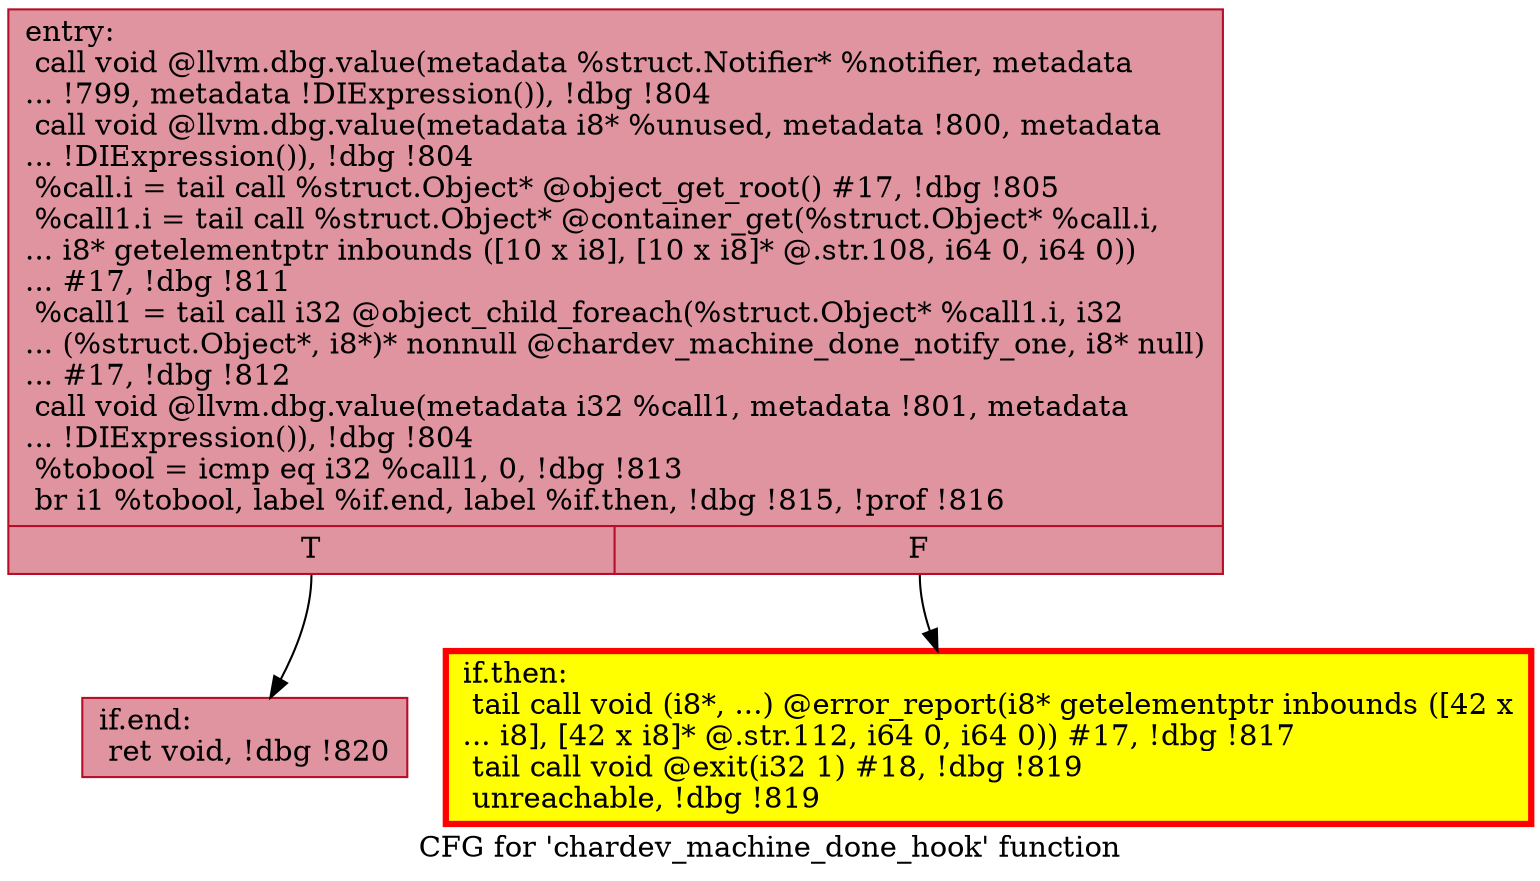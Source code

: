 digraph "CFG for 'chardev_machine_done_hook' function" {
	label="CFG for 'chardev_machine_done_hook' function";

	Node0x55fa00cd5c40 [shape=record,color="#b70d28ff", style=filled, fillcolor="#b70d2870",label="{entry:\l  call void @llvm.dbg.value(metadata %struct.Notifier* %notifier, metadata\l... !799, metadata !DIExpression()), !dbg !804\l  call void @llvm.dbg.value(metadata i8* %unused, metadata !800, metadata\l... !DIExpression()), !dbg !804\l  %call.i = tail call %struct.Object* @object_get_root() #17, !dbg !805\l  %call1.i = tail call %struct.Object* @container_get(%struct.Object* %call.i,\l... i8* getelementptr inbounds ([10 x i8], [10 x i8]* @.str.108, i64 0, i64 0))\l... #17, !dbg !811\l  %call1 = tail call i32 @object_child_foreach(%struct.Object* %call1.i, i32\l... (%struct.Object*, i8*)* nonnull @chardev_machine_done_notify_one, i8* null)\l... #17, !dbg !812\l  call void @llvm.dbg.value(metadata i32 %call1, metadata !801, metadata\l... !DIExpression()), !dbg !804\l  %tobool = icmp eq i32 %call1, 0, !dbg !813\l  br i1 %tobool, label %if.end, label %if.then, !dbg !815, !prof !816\l|{<s0>T|<s1>F}}"];
	Node0x55fa00cd5c40:s0 -> Node0x55fa00e72890;
	Node0x55fa00cd5c40:s1 -> Node0x55fa0097cd40;
	Node0x55fa0097cd40 [shape=record,penwidth=3.0, style="filled", color="red", fillcolor="yellow",label="{if.then:                                          \l  tail call void (i8*, ...) @error_report(i8* getelementptr inbounds ([42 x\l... i8], [42 x i8]* @.str.112, i64 0, i64 0)) #17, !dbg !817\l  tail call void @exit(i32 1) #18, !dbg !819\l  unreachable, !dbg !819\l}"];
	Node0x55fa00e72890 [shape=record,color="#b70d28ff", style=filled, fillcolor="#b70d2870",label="{if.end:                                           \l  ret void, !dbg !820\l}"];
}
